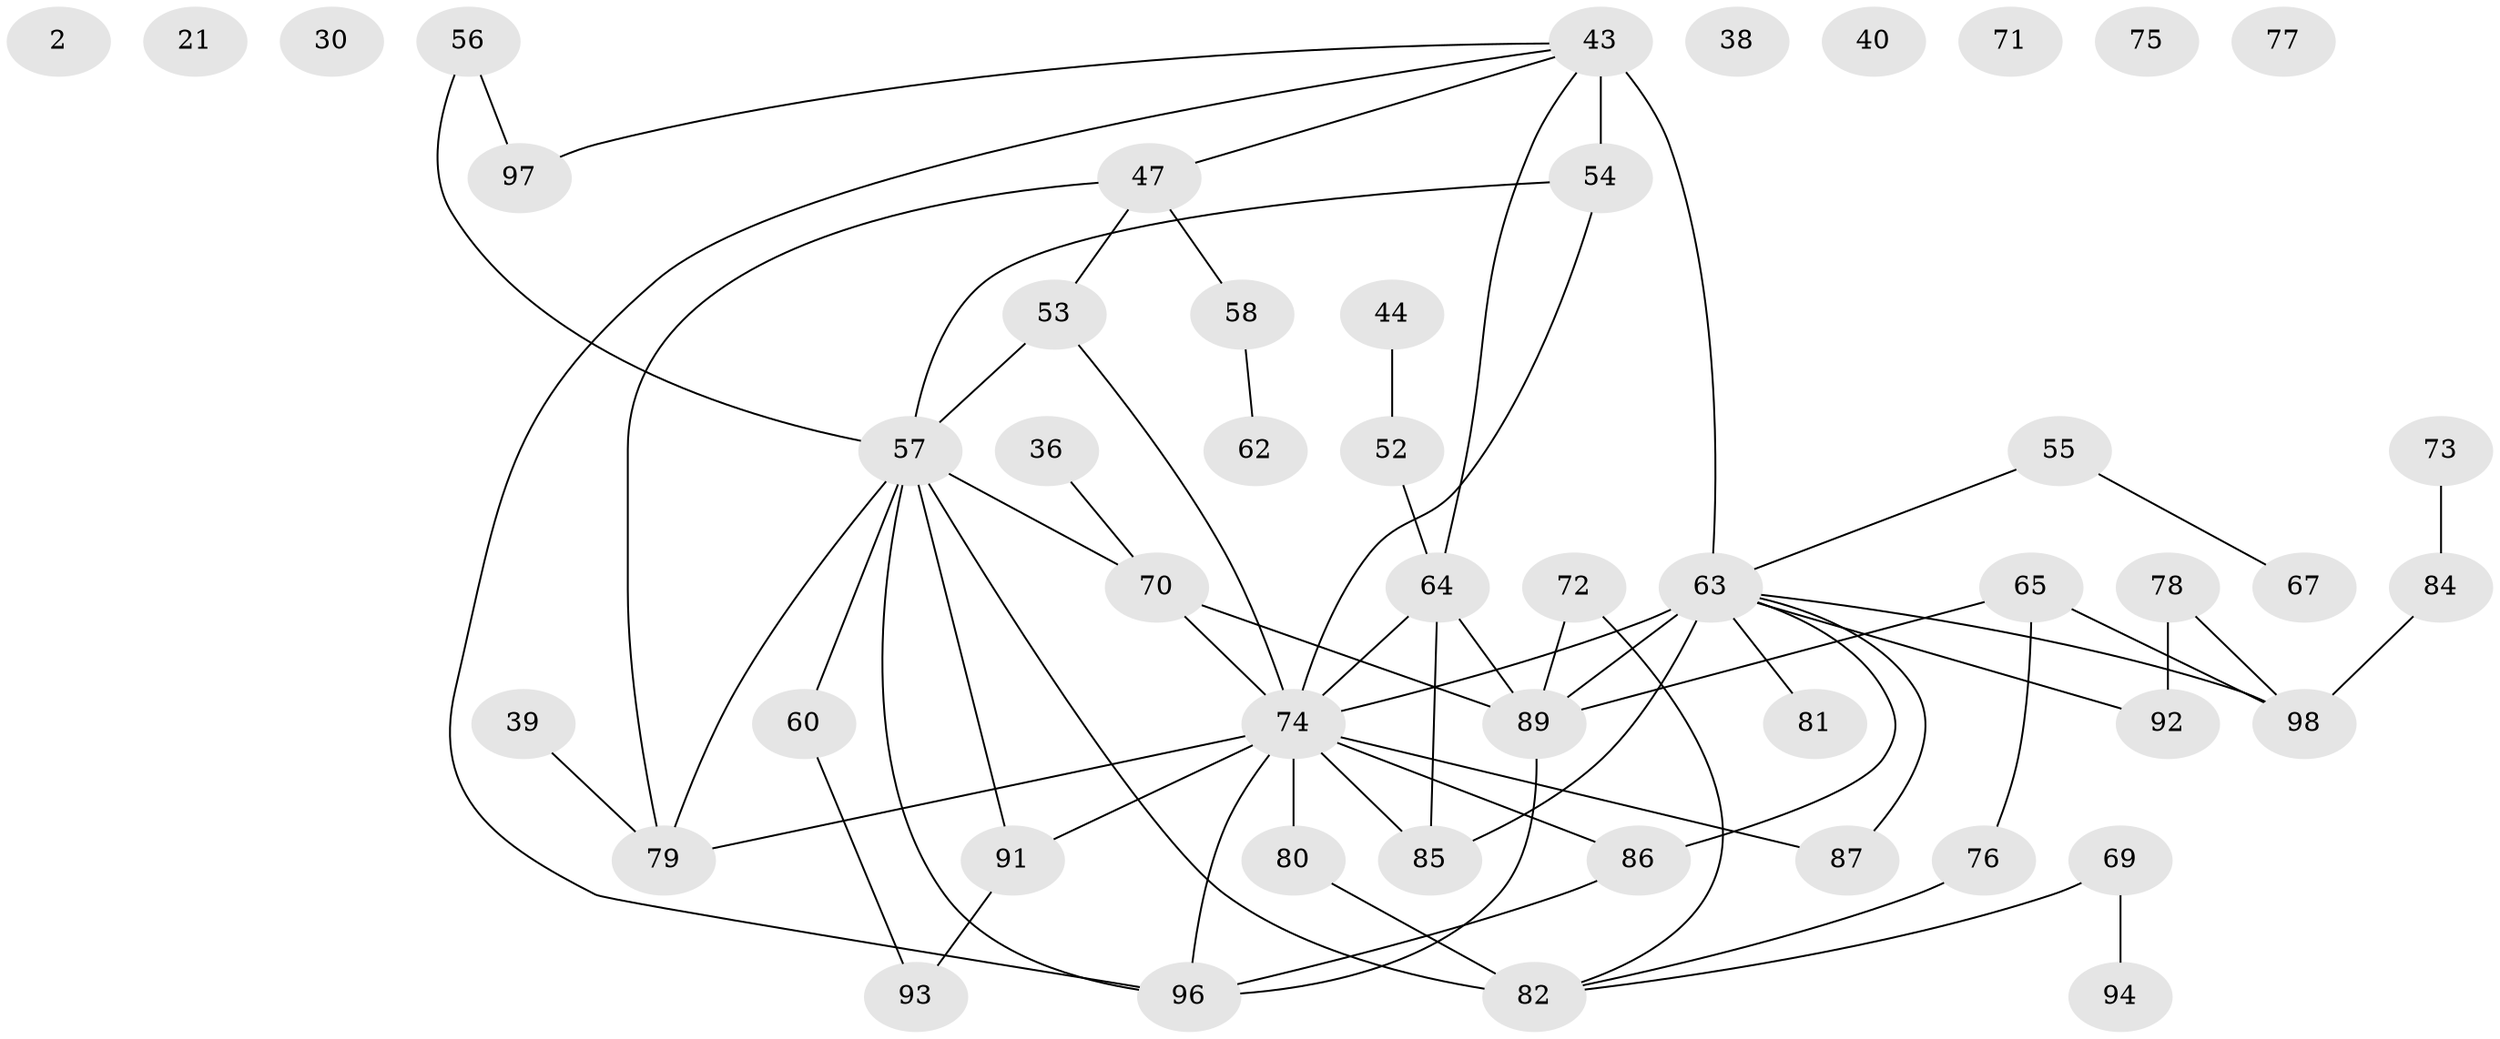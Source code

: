 // original degree distribution, {3: 0.23469387755102042, 0: 0.08163265306122448, 4: 0.16326530612244897, 2: 0.22448979591836735, 1: 0.1326530612244898, 7: 0.030612244897959183, 10: 0.01020408163265306, 6: 0.05102040816326531, 5: 0.07142857142857142}
// Generated by graph-tools (version 1.1) at 2025/40/03/09/25 04:40:05]
// undirected, 49 vertices, 65 edges
graph export_dot {
graph [start="1"]
  node [color=gray90,style=filled];
  2;
  21;
  30;
  36;
  38;
  39;
  40;
  43 [super="+29+33+23"];
  44;
  47;
  52;
  53;
  54 [super="+25"];
  55;
  56;
  57 [super="+34+8+49"];
  58;
  60;
  62;
  63 [super="+20+59"];
  64;
  65;
  67;
  69 [super="+41"];
  70 [super="+46"];
  71;
  72 [super="+27"];
  73;
  74 [super="+37+68"];
  75;
  76;
  77;
  78;
  79;
  80;
  81;
  82 [super="+18"];
  84 [super="+24"];
  85 [super="+17"];
  86 [super="+19"];
  87;
  89 [super="+83+42+50"];
  91 [super="+28"];
  92;
  93;
  94;
  96 [super="+15+66+95"];
  97 [super="+88"];
  98 [super="+7"];
  36 -- 70;
  39 -- 79;
  43 -- 97 [weight=2];
  43 -- 54 [weight=3];
  43 -- 63 [weight=5];
  43 -- 64;
  43 -- 47;
  43 -- 96;
  44 -- 52;
  47 -- 53;
  47 -- 58;
  47 -- 79;
  52 -- 64;
  53 -- 74;
  53 -- 57 [weight=2];
  54 -- 74;
  54 -- 57 [weight=2];
  55 -- 67;
  55 -- 63;
  56 -- 57;
  56 -- 97;
  57 -- 60;
  57 -- 82 [weight=2];
  57 -- 79;
  57 -- 96 [weight=4];
  57 -- 70 [weight=2];
  57 -- 91;
  58 -- 62;
  60 -- 93;
  63 -- 85 [weight=2];
  63 -- 98;
  63 -- 86;
  63 -- 87;
  63 -- 89 [weight=3];
  63 -- 74 [weight=3];
  63 -- 81;
  63 -- 92;
  64 -- 85 [weight=2];
  64 -- 89;
  64 -- 74;
  65 -- 76;
  65 -- 98;
  65 -- 89;
  69 -- 94;
  69 -- 82;
  70 -- 89;
  70 -- 74;
  72 -- 89 [weight=3];
  72 -- 82;
  73 -- 84;
  74 -- 80 [weight=2];
  74 -- 87 [weight=2];
  74 -- 85;
  74 -- 96 [weight=4];
  74 -- 79;
  74 -- 86;
  74 -- 91;
  76 -- 82;
  78 -- 92;
  78 -- 98;
  80 -- 82;
  84 -- 98;
  86 -- 96 [weight=3];
  89 -- 96;
  91 -- 93;
}

